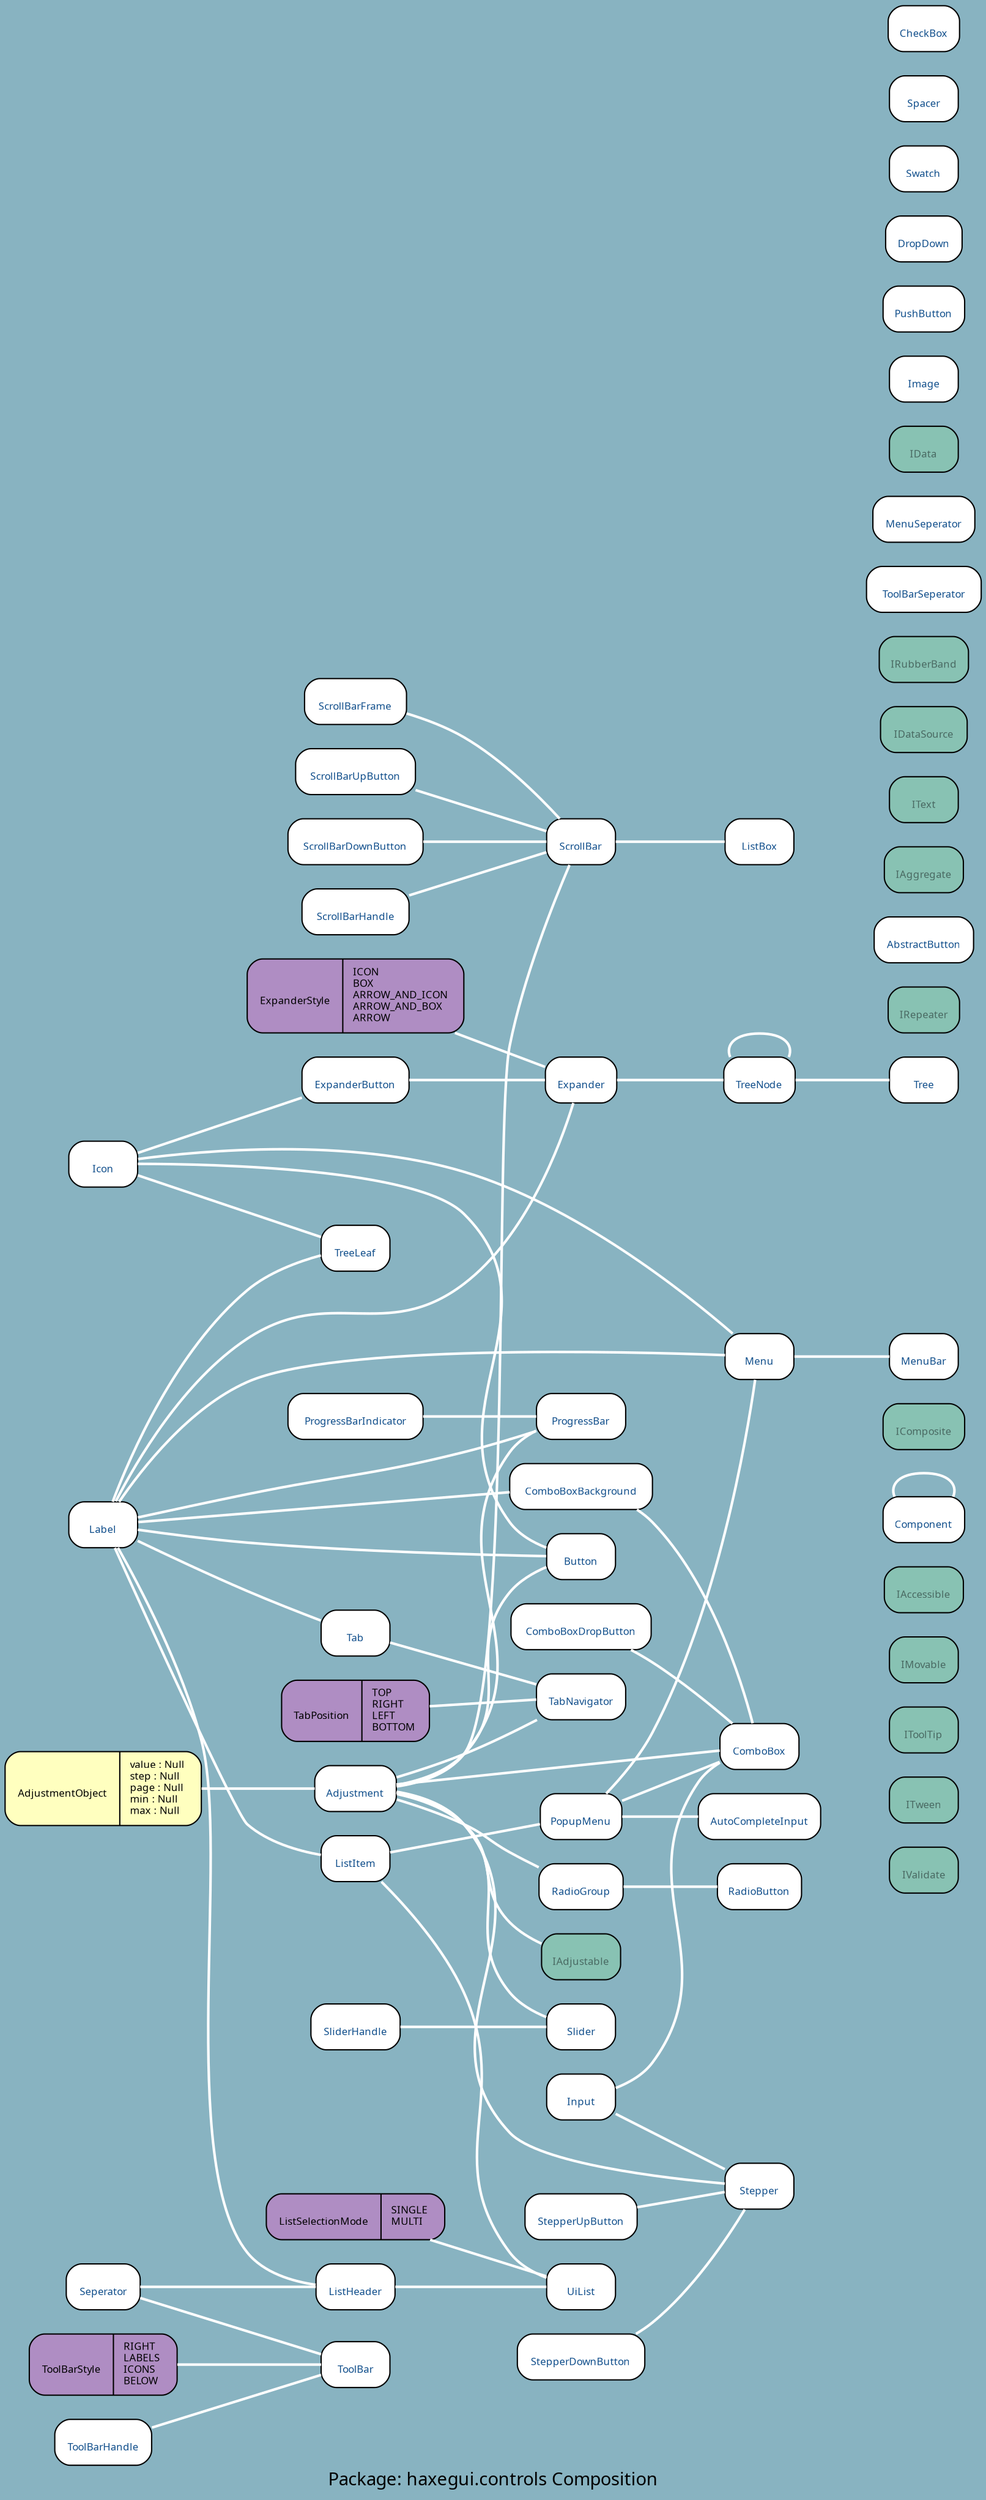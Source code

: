 digraph uml {
	graph [label="Package: haxegui.controls Composition", ratio=compress, rankdir=RL, smoothing=avg_dist, overlap=false, fontname="DejaVu Sans Condenesed", fontsize=14, bgcolor="#88B3C1", fontcolor=black];
	node [label="\N", fontname="DejaVu Sans Condenesed", fontsize=8, shape=record, color=black, fontcolor=black];
	edge [fontname="DejaVu Sans Condenesed", fontsize=8, color=black, fontcolor=black];
	graph [lp="383,12",
		bb="0,0,766,1921"];
	"haxegui.controls.IValidate" [label="{\nIValidate}", fontcolor="#496962", style="rounded,filled", fillcolor="#88c2b3", URL="../types/haxegui/controls/IValidate.html", tooltip="\nIValidate", pos="721,483", rects="694,465,748,501", width="0.75", height="0.50"];
	"haxegui.controls.ITween" [label="{\nITween}", fontcolor="#496962", style="rounded,filled", fillcolor="#88c2b3", URL="../types/haxegui/controls/ITween.html", tooltip="\nITween", pos="721,537", rects="694,519,748,555", width="0.75", height="0.50"];
	"haxegui.controls.IToolTip" [label="{\nIToolTip}", fontcolor="#496962", style="rounded,filled", fillcolor="#88c2b3", URL="../types/haxegui/controls/IToolTip.html", tooltip="\nIToolTip", pos="721,591", rects="694,573,748,609", width="0.75", height="0.50"];
	"haxegui.controls.IMovable" [label="{\nIMovable}", fontcolor="#496962", style="rounded,filled", fillcolor="#88c2b3", URL="../types/haxegui/controls/IMovable.html", tooltip="\nIMovable", pos="721,645", rects="694,627,748,663", width="0.75", height="0.50"];
	"haxegui.controls.IAccessible" [label="{\nIAccessible}", fontcolor="#496962", style="rounded,filled", fillcolor="#88c2b3", URL="../types/haxegui/controls/IAccessible.html", tooltip="\nIAccessible", pos="721,699", rects="690,681,753,717", width="0.86", height="0.50"];
	"haxegui.controls.Component" [label="{\nComponent}", fontcolor="#104E8B", style="rounded,filled", fillcolor=white, URL="../types/haxegui/controls/Component.html", tooltip="\nComponent", pos="721,753", rects="689,735,754,771", width="0.89", height="0.50"];
	"haxegui.controls.IComposite" [label="{\nIComposite}", fontcolor="#496962", style="rounded,filled", fillcolor="#88c2b3", URL="../types/haxegui/controls/IComposite.html", tooltip="\nIComposite", pos="721,825", rects="689,807,753,843", width="0.89", height="0.50"];
	"haxegui.controls.ProgressBarIndicator" [label="{\nProgressBarIndicator}", fontcolor="#104E8B", style="rounded,filled", fillcolor=white, URL="../types/haxegui/controls/ProgressBarIndicator.html", tooltip="\nProgressBarIndicator", pos="275,833", rects="222,815,329,851", width="1.47", height="0.50"];
	"haxegui.controls.IAdjustable" [label="{\nIAdjustable}", fontcolor="#496962", style="rounded,filled", fillcolor="#88c2b3", URL="../types/haxegui/controls/IAdjustable.html", tooltip="\nIAdjustable", pos="452,417", rects="421,399,484,435", width="0.86", height="0.50"];
	"haxegui.controls.Adjustment" [label="{\nAdjustment}", fontcolor="#104E8B", style="rounded,filled", fillcolor=white, URL="../types/haxegui/controls/Adjustment.html", tooltip="\nAdjustment", pos="275,545", rects="243,527,307,563", width="0.89", height="0.50"];
	"haxegui.controls.ProgressBar" [label="{\nProgressBar}", fontcolor="#104E8B", style="rounded,filled", fillcolor=white, URL="../types/haxegui/controls/ProgressBar.html", tooltip="\nProgressBar", pos="452,833", rects="417,815,487,851", width="0.97", height="0.50"];
	"haxegui.controls.Label" [label="{\nLabel}", fontcolor="#104E8B", style="rounded,filled", fillcolor=white, URL="../types/haxegui/controls/Label.html", tooltip="\nLabel", pos="77,749", rects="50,731,104,767", width="0.75", height="0.50"];
	"haxegui.controls.IRepeater" [label="{\nIRepeater}", fontcolor="#496962", style="rounded,filled", fillcolor="#88c2b3", URL="../types/haxegui/controls/IRepeater.html", tooltip="\nIRepeater", pos="721,1147", rects="693,1129,750,1165", width="0.78", height="0.50"];
	"haxegui.controls.AbstractButton" [label="{\nAbstractButton}", fontcolor="#104E8B", style="rounded,filled", fillcolor=white, URL="../types/haxegui/controls/AbstractButton.html", tooltip="\nAbstractButton", pos="721,1201", rects="682,1183,761,1219", width="1.08", height="0.50"];
	"haxegui.controls.IAggregate" [label="{\nIAggregate}", fontcolor="#496962", style="rounded,filled", fillcolor="#88c2b3", URL="../types/haxegui/controls/IAggregate.html", tooltip="\nIAggregate", pos="721,1255", rects="690,1237,752,1273", width="0.86", height="0.50"];
	"haxegui.controls.SliderHandle" [label="{\nSliderHandle}", fontcolor="#104E8B", style="rounded,filled", fillcolor=white, URL="../types/haxegui/controls/SliderHandle.html", tooltip="\nSliderHandle", pos="275,363", rects="240,345,310,381", width="0.97", height="0.50"];
	"haxegui.controls.Slider" [label="{\nSlider}", fontcolor="#104E8B", style="rounded,filled", fillcolor=white, URL="../types/haxegui/controls/Slider.html", tooltip="\nSlider", pos="452,363", rects="425,345,479,381", width="0.75", height="0.50"];
	"haxegui.controls.IText" [label="{\nIText}", fontcolor="#496962", style="rounded,filled", fillcolor="#88c2b3", URL="../types/haxegui/controls/IText.html", tooltip="\nIText", pos="721,1309", rects="694,1291,748,1327", width="0.75", height="0.50"];
	"haxegui.controls.IDataSource" [label="{\nIDataSource}", fontcolor="#496962", style="rounded,filled", fillcolor="#88c2b3", URL="../types/haxegui/controls/IDataSource.html", tooltip="\nIDataSource", pos="721,1363", rects="687,1345,755,1381", width="0.94", height="0.50"];
	"haxegui.controls.IRubberBand" [label="{\nIRubberBand}", fontcolor="#496962", style="rounded,filled", fillcolor="#88c2b3", URL="../types/haxegui/controls/IRubberBand.html", tooltip="\nIRubberBand", pos="721,1417", rects="686,1399,756,1435", width="0.97", height="0.50"];
	"haxegui.controls.ToolBarStyle" [label="{\nToolBarStyle|RIGHT\lLABELS\lICONS\lBELOW\l}", style="rounded,filled", fillcolor="#af8dc3", pos="77,103", rects="19,79,88,127 88,79,136,127", width="1.61", height="0.67"];
	"haxegui.controls.ToolBarHandle" [label="{\nToolBarHandle}", fontcolor="#104E8B", style="rounded,filled", fillcolor=white, URL="../types/haxegui/controls/ToolBarHandle.html", tooltip="\nToolBarHandle", pos="77,43", rects="39,25,116,61", width="1.06", height="0.50"];
	"haxegui.controls.ToolBar" [label="{\nToolBar}", fontcolor="#104E8B", style="rounded,filled", fillcolor=white, URL="../types/haxegui/controls/ToolBar.html", tooltip="\nToolBar", pos="275,103", rects="248,85,302,121", width="0.75", height="0.50"];
	"haxegui.controls.Seperator" [label="{\nSeperator}", fontcolor="#104E8B", style="rounded,filled", fillcolor=white, URL="../types/haxegui/controls/Seperator.html", tooltip="\nSeperator", pos="77,163", rects="48,145,107,181", width="0.81", height="0.50"];
	"haxegui.controls.Input" [label="{\nInput}", fontcolor="#104E8B", style="rounded,filled", fillcolor=white, URL="../types/haxegui/controls/Input.html", tooltip="\nInput", pos="452,309", rects="425,291,479,327", width="0.75", height="0.50"];
	"haxegui.controls.AutoCompleteInput" [label="{\nAutoCompleteInput}", fontcolor="#104E8B", style="rounded,filled", fillcolor=white, URL="../types/haxegui/controls/AutoCompleteInput.html", tooltip="\nAutoCompleteInput", pos="592,525", rects="544,507,640,543", width="1.33", height="0.50"];
	"haxegui.controls.PopupMenu" [label="{\nPopupMenu}", fontcolor="#104E8B", style="rounded,filled", fillcolor=white, URL="../types/haxegui/controls/PopupMenu.html", tooltip="\nPopupMenu", pos="452,525", rects="420,507,485,543", width="0.89", height="0.50"];
	"haxegui.controls.RadioGroup" [label="{\nRadioGroup}", fontcolor="#104E8B", style="rounded,filled", fillcolor=white, URL="../types/haxegui/controls/RadioGroup.html", tooltip="\nRadioGroup", pos="452,471", rects="419,453,485,489", width="0.92", height="0.50"];
	"haxegui.controls.Button" [label="{\nButton}", fontcolor="#104E8B", style="rounded,filled", fillcolor=white, URL="../types/haxegui/controls/Button.html", tooltip="\nButton", pos="452,725", rects="425,707,479,743", width="0.75", height="0.50"];
	"haxegui.controls.Icon" [label="{\nIcon}", fontcolor="#104E8B", style="rounded,filled", fillcolor=white, URL="../types/haxegui/controls/Icon.html", tooltip="\nIcon", pos="77,1028", rects="50,1010,104,1046", width="0.75", height="0.50"];
	"haxegui.controls.RadioButton" [label="{\nRadioButton}", fontcolor="#104E8B", style="rounded,filled", fillcolor=white, URL="../types/haxegui/controls/RadioButton.html", tooltip="\nRadioButton", pos="592,471", rects="559,453,626,489", width="0.92", height="0.50"];
	"haxegui.controls.AdjustmentObject" [label="{\nAdjustmentObject|value : Null\lstep : Null\lpage : Null\lmin : Null\lmax : Null\l}", style="rounded,filled", fillcolor="#ffffbf", pos="77,545", rects="0,516,91,574 91,516,154,574", width="2.14", height="0.81"];
	"haxegui.controls.ScrollBarUpButton" [label="{\nScrollBarUpButton}", fontcolor="#104E8B", style="rounded,filled", fillcolor=white, URL="../types/haxegui/controls/ScrollBarUpButton.html", tooltip="\nScrollBarUpButton", pos="275,1331", rects="228,1313,322,1349", width="1.31", height="0.50"];
	"haxegui.controls.ScrollBarDownButton" [label="{\nScrollBarDownButton}", fontcolor="#104E8B", style="rounded,filled", fillcolor=white, URL="../types/haxegui/controls/ScrollBarDownButton.html", tooltip="\nScrollBarDownButton", pos="275,1277", rects="222,1259,328,1295", width="1.47", height="0.50"];
	"haxegui.controls.ScrollBarHandle" [label="{\nScrollBarHandle}", fontcolor="#104E8B", style="rounded,filled", fillcolor=white, URL="../types/haxegui/controls/ScrollBarHandle.html", tooltip="\nScrollBarHandle", pos="275,1223", rects="233,1205,317,1241", width="1.17", height="0.50"];
	"haxegui.controls.ScrollBarFrame" [label="{\nScrollBarFrame}", fontcolor="#104E8B", style="rounded,filled", fillcolor=white, URL="../types/haxegui/controls/ScrollBarFrame.html", tooltip="\nScrollBarFrame", pos="275,1385", rects="235,1367,316,1403", width="1.11", height="0.50"];
	"haxegui.controls.ScrollBar" [label="{\nScrollBar}", fontcolor="#104E8B", style="rounded,filled", fillcolor=white, URL="../types/haxegui/controls/ScrollBar.html", tooltip="\nScrollBar", pos="452,1277", rects="425,1259,480,1295", width="0.75", height="0.50"];
	"haxegui.controls.ToolBarSeperator" [label="{\nToolBarSeperator}", fontcolor="#104E8B", style="rounded,filled", fillcolor=white, URL="../types/haxegui/controls/ToolBarSeperator.html", tooltip="\nToolBarSeperator", pos="721,1471", rects="676,1453,766,1489", width="1.25", height="0.50"];
	"haxegui.controls.MenuSeperator" [label="{\nMenuSeperator}", fontcolor="#104E8B", style="rounded,filled", fillcolor=white, URL="../types/haxegui/controls/MenuSeperator.html", tooltip="\nMenuSeperator", pos="721,1525", rects="681,1507,762,1543", width="1.11", height="0.50"];
	"haxegui.controls.Tab" [label="{\nTab}", fontcolor="#104E8B", style="rounded,filled", fillcolor=white, URL="../types/haxegui/controls/Tab.html", tooltip="\nTab", pos="275,665", rects="248,647,302,683", width="0.75", height="0.50"];
	"haxegui.controls.TabPosition" [label="{\nTabPosition|TOP\lRIGHT\lLEFT\lBOTTOM\l}", style="rounded,filled", fillcolor="#af8dc3", pos="275,605", rects="217,581,281,629 281,581,334,629", width="1.61", height="0.67"];
	"haxegui.controls.TabNavigator" [label="{\nTabNavigator}", fontcolor="#104E8B", style="rounded,filled", fillcolor=white, URL="../types/haxegui/controls/TabNavigator.html", tooltip="\nTabNavigator", pos="452,617", rects="417,599,488,635", width="0.97", height="0.50"];
	"haxegui.controls.ExpanderStyle" [label="{\nExpanderStyle|ICON\lBOX\lARROW_AND_ICON\lARROW_AND_BOX\lARROW\l}", style="rounded,filled", fillcolor="#af8dc3", pos="275,1158", rects="190,1129,267,1187 267,1129,360,1187", width="2.36", height="0.81"];
	"haxegui.controls.ExpanderButton" [label="{\nExpanderButton}", fontcolor="#104E8B", style="rounded,filled", fillcolor=white, URL="../types/haxegui/controls/ExpanderButton.html", tooltip="\nExpanderButton", pos="275,1093", rects="233,1075,317,1111", width="1.17", height="0.50"];
	"haxegui.controls.Expander" [label="{\nExpander}", fontcolor="#104E8B", style="rounded,filled", fillcolor=white, URL="../types/haxegui/controls/Expander.html", tooltip="\nExpander", pos="452,1093", rects="424,1075,480,1111", width="0.78", height="0.50"];
	"haxegui.controls.ListSelectionMode" [label="{\nListSelectionMode|SINGLE\lMULTI\l}", style="rounded,filled", fillcolor="#af8dc3", pos="275,217", rects="205,199,298,235 298,199,345,235", width="1.94", height="0.50"];
	"haxegui.controls.ListHeader" [label="{\nListHeader}", fontcolor="#104E8B", style="rounded,filled", fillcolor=white, URL="../types/haxegui/controls/ListHeader.html", tooltip="\nListHeader", pos="275,163", rects="244,145,306,181", width="0.86", height="0.50"];
	"haxegui.controls.IData" [label="{\nIData}", fontcolor="#496962", style="rounded,filled", fillcolor="#88c2b3", URL="../types/haxegui/controls/IData.html", tooltip="\nIData", pos="721,1579", rects="694,1561,748,1597", width="0.75", height="0.50"];
	"haxegui.controls.ListItem" [label="{\nListItem}", fontcolor="#104E8B", style="rounded,filled", fillcolor=white, URL="../types/haxegui/controls/ListItem.html", tooltip="\nListItem", pos="275,491", rects="248,473,302,509", width="0.75", height="0.50"];
	"haxegui.controls.UiList" [label="{\nUiList}", fontcolor="#104E8B", style="rounded,filled", fillcolor=white, URL="../types/haxegui/controls/UiList.html", tooltip="\nUiList", pos="452,163", rects="425,145,479,181", width="0.75", height="0.50"];
	"haxegui.controls.ListBox" [label="{\nListBox}", fontcolor="#104E8B", style="rounded,filled", fillcolor=white, URL="../types/haxegui/controls/ListBox.html", tooltip="\nListBox", pos="592,1277", rects="565,1259,619,1295", width="0.75", height="0.50"];
	"haxegui.controls.Image" [label="{\nImage}", fontcolor="#104E8B", style="rounded,filled", fillcolor=white, URL="../types/haxegui/controls/Image.html", tooltip="\nImage", pos="721,1633", rects="694,1615,748,1651", width="0.75", height="0.50"];
	"haxegui.controls.PushButton" [label="{\nPushButton}", fontcolor="#104E8B", style="rounded,filled", fillcolor=white, URL="../types/haxegui/controls/PushButton.html", tooltip="\nPushButton", pos="721,1687", rects="689,1669,754,1705", width="0.89", height="0.50"];
	"haxegui.controls.ComboBoxDropButton" [label="{\nComboBoxDropButton}", fontcolor="#104E8B", style="rounded,filled", fillcolor=white, URL="../types/haxegui/controls/ComboBoxDropButton.html", tooltip="\nComboBoxDropButton", pos="452,671", rects="397,653,507,689", width="1.53", height="0.50"];
	"haxegui.controls.ComboBoxBackground" [label="{\nComboBoxBackground}", fontcolor="#104E8B", style="rounded,filled", fillcolor=white, URL="../types/haxegui/controls/ComboBoxBackground.html", tooltip="\nComboBoxBackground", pos="452,779", rects="396,761,508,797", width="1.56", height="0.50"];
	"haxegui.controls.ComboBox" [label="{\nComboBox}", fontcolor="#104E8B", style="rounded,filled", fillcolor=white, URL="../types/haxegui/controls/ComboBox.html", tooltip="\nComboBox", pos="592,579", rects="561,561,623,597", width="0.86", height="0.50"];
	"haxegui.controls.DropDown" [label="{\nDropDown}", fontcolor="#104E8B", style="rounded,filled", fillcolor=white, URL="../types/haxegui/controls/DropDown.html", tooltip="\nDropDown", pos="721,1741", rects="691,1723,751,1759", width="0.83", height="0.50"];
	"haxegui.controls.StepperUpButton" [label="{\nStepperUpButton}", fontcolor="#104E8B", style="rounded,filled", fillcolor=white, URL="../types/haxegui/controls/StepperUpButton.html", tooltip="\nStepperUpButton", pos="452,217", rects="408,199,497,235", width="1.22", height="0.50"];
	"haxegui.controls.StepperDownButton" [label="{\nStepperDownButton}", fontcolor="#104E8B", style="rounded,filled", fillcolor=white, URL="../types/haxegui/controls/StepperDownButton.html", tooltip="\nStepperDownButton", pos="452,109", rects="402,91,503,127", width="1.39", height="0.50"];
	"haxegui.controls.Stepper" [label="{\nStepper}", fontcolor="#104E8B", style="rounded,filled", fillcolor=white, URL="../types/haxegui/controls/Stepper.html", tooltip="\nStepper", pos="592,240", rects="565,222,619,258", width="0.75", height="0.50"];
	"haxegui.controls.Swatch" [label="{\nSwatch}", fontcolor="#104E8B", style="rounded,filled", fillcolor=white, URL="../types/haxegui/controls/Swatch.html", tooltip="\nSwatch", pos="721,1795", rects="694,1777,748,1813", width="0.75", height="0.50"];
	"haxegui.controls.TreeLeaf" [label="{\nTreeLeaf}", fontcolor="#104E8B", style="rounded,filled", fillcolor=white, URL="../types/haxegui/controls/TreeLeaf.html", tooltip="\nTreeLeaf", pos="275,963", rects="248,945,302,981", width="0.75", height="0.50"];
	"haxegui.controls.TreeNode" [label="{\nTreeNode}", fontcolor="#104E8B", style="rounded,filled", fillcolor=white, URL="../types/haxegui/controls/TreeNode.html", tooltip="\nTreeNode", pos="592,1093", rects="564,1075,620,1111", width="0.78", height="0.50"];
	"haxegui.controls.Tree" [label="{\nTree}", fontcolor="#104E8B", style="rounded,filled", fillcolor=white, URL="../types/haxegui/controls/Tree.html", tooltip="\nTree", pos="721,1093", rects="694,1075,748,1111", width="0.75", height="0.50"];
	"haxegui.controls.Spacer" [label="{\nSpacer}", fontcolor="#104E8B", style="rounded,filled", fillcolor=white, URL="../types/haxegui/controls/Spacer.html", tooltip="\nSpacer", pos="721,1849", rects="694,1831,748,1867", width="0.75", height="0.50"];
	"haxegui.controls.Menu" [label="{\nMenu}", fontcolor="#104E8B", style="rounded,filled", fillcolor=white, URL="../types/haxegui/controls/Menu.html", tooltip="\nMenu", pos="592,879", rects="565,861,619,897", width="0.75", height="0.50"];
	"haxegui.controls.MenuBar" [label="{\nMenuBar}", fontcolor="#104E8B", style="rounded,filled", fillcolor=white, URL="../types/haxegui/controls/MenuBar.html", tooltip="\nMenuBar", pos="721,879", rects="694,861,748,897", width="0.75", height="0.50"];
	"haxegui.controls.CheckBox" [label="{\nCheckBox}", fontcolor="#104E8B", style="rounded,filled", fillcolor=white, URL="../types/haxegui/controls/CheckBox.html", tooltip="\nCheckBox", pos="721,1903", rects="693,1885,750,1921", width="0.78", height="0.50"];
	"haxegui.controls.Component" -> "haxegui.controls.Component" [color=white, style=bold, arrowhead=none, arrowtail=diamond, arrowsize=1, pos="s,744,771 742,783 738,787 731,789 721,789 702,789 694,781 698,771"];
	"haxegui.controls.IAdjustable" -> "haxegui.controls.Adjustment" [color=white, style=bold, arrowhead=none, arrowtail=diamond, arrowsize=1, pos="s,421,428 410,433 405,436 400,440 396,444 370,470 387,495 360,518 345,531 324,538 307,541"];
	"haxegui.controls.ProgressBar" -> "haxegui.controls.ProgressBarIndicator" [color=white, style=bold, arrowhead=none, arrowtail=diamond, arrowsize=1, pos="s,417,833 405,833 382,833 354,833 329,833"];
	"haxegui.controls.ProgressBar" -> "haxegui.controls.Label" [color=white, style=bold, arrowhead=none, arrowtail=diamond, arrowsize=1, pos="s,417,822 405,819 391,814 375,810 360,806 285,787 265,788 190,773 160,767 127,760 104,755"];
	"haxegui.controls.ProgressBar" -> "haxegui.controls.Adjustment" [color=white, style=bold, arrowhead=none, arrowtail=diamond, arrowsize=1, pos="s,417,822 406,816 402,813 399,810 396,806 333,722 428,652 360,572 347,557 325,550 307,547"];
	"haxegui.controls.Slider" -> "haxegui.controls.SliderHandle" [color=white, style=bold, arrowhead=none, arrowtail=diamond, arrowsize=1, pos="s,425,363 413,363 382,363 340,363 310,363"];
	"haxegui.controls.Slider" -> "haxegui.controls.Adjustment" [color=white, style=bold, arrowhead=none, arrowtail=diamond, arrowsize=1, pos="s,425,371 414,376 407,379 401,384 396,390 358,436 401,476 360,518 346,532 325,539 307,542"];
	"haxegui.controls.ToolBar" -> "haxegui.controls.ToolBarHandle" [color=white, style=bold, arrowhead=none, arrowtail=diamond, arrowsize=1, pos="s,248,95 236,91 202,80 151,65 116,55"];
	"haxegui.controls.ToolBar" -> "haxegui.controls.Seperator" [color=white, style=bold, arrowhead=none, arrowtail=diamond, arrowsize=1, pos="s,248,111 236,115 198,127 141,143 107,154"];
	"haxegui.controls.ToolBar" -> "haxegui.controls.ToolBarStyle" [color=white, style=bold, arrowhead=none, arrowtail=diamond, arrowsize=1, pos="s,248,103 236,103 208,103 169,103 136,103"];
	"haxegui.controls.AutoCompleteInput" -> "haxegui.controls.PopupMenu" [color=white, style=bold, arrowhead=none, arrowtail=diamond, arrowsize=1, pos="s,544,525 532,525 516,525 499,525 485,525"];
	"haxegui.controls.RadioGroup" -> "haxegui.controls.Adjustment" [color=white, style=bold, arrowhead=none, arrowtail=diamond, arrowsize=1, pos="s,419,487 408,492 404,494 400,496 396,498 379,507 376,511 360,518 343,525 323,532 307,536"];
	"haxegui.controls.Button" -> "haxegui.controls.Label" [color=white, style=bold, arrowhead=none, arrowtail=diamond, arrowsize=1, pos="s,425,725 413,725 361,726 268,729 190,735 160,738 127,742 104,745"];
	"haxegui.controls.Button" -> "haxegui.controls.Icon" [color=white, style=bold, arrowhead=none, arrowtail=diamond, arrowsize=1, pos="s,425,732 414,737 407,741 401,746 396,752 332,838 436,914 360,990 324,1025 168,1028 104,1028"];
	"haxegui.controls.Button" -> "haxegui.controls.Adjustment" [color=white, style=bold, arrowhead=none, arrowtail=diamond, arrowsize=1, pos="s,425,718 414,713 407,709 401,704 396,698 358,654 400,614 360,572 346,558 325,551 307,548"];
	"haxegui.controls.RadioButton" -> "haxegui.controls.RadioGroup" [color=white, style=bold, arrowhead=none, arrowtail=diamond, arrowsize=1, pos="s,559,471 547,471 527,471 503,471 485,471"];
	"haxegui.controls.Adjustment" -> "haxegui.controls.AdjustmentObject" [color=white, style=bold, arrowhead=none, arrowtail=diamond, arrowsize=1, pos="s,243,545 231,545 208,545 180,545 154,545"];
	"haxegui.controls.ScrollBar" -> "haxegui.controls.ScrollBarFrame" [color=white, style=bold, arrowhead=none, arrowtail=diamond, arrowsize=1, pos="s,436,1295 427,1304 410,1321 386,1344 360,1358 346,1365 331,1371 316,1375"];
	"haxegui.controls.ScrollBar" -> "haxegui.controls.ScrollBarHandle" [color=white, style=bold, arrowhead=none, arrowtail=diamond, arrowsize=1, pos="s,425,1269 413,1265 385,1257 346,1245 317,1236"];
	"haxegui.controls.ScrollBar" -> "haxegui.controls.ScrollBarUpButton" [color=white, style=bold, arrowhead=none, arrowtail=diamond, arrowsize=1, pos="s,425,1285 413,1288 387,1296 351,1307 322,1316"];
	"haxegui.controls.ScrollBar" -> "haxegui.controls.ScrollBarDownButton" [color=white, style=bold, arrowhead=none, arrowtail=diamond, arrowsize=1, pos="s,425,1277 413,1277 388,1277 355,1277 328,1277"];
	"haxegui.controls.ScrollBar" -> "haxegui.controls.Adjustment" [color=white, style=bold, arrowhead=none, arrowtail=diamond, arrowsize=1, pos="s,444,1259 439,1248 426,1216 406,1165 396,1120 383,1060 397,621 360,572 347,556 326,550 307,547"];
	"haxegui.controls.Tab" -> "haxegui.controls.Label" [color=white, style=bold, arrowhead=none, arrowtail=diamond, arrowsize=1, pos="s,248,675 237,679 222,684 205,691 190,697 160,710 127,725 104,736"];
	"haxegui.controls.TabNavigator" -> "haxegui.controls.TabPosition" [color=white, style=bold, arrowhead=none, arrowtail=diamond, arrowsize=1, pos="s,417,615 405,614 383,612 358,611 334,609"];
	"haxegui.controls.TabNavigator" -> "haxegui.controls.Tab" [color=white, style=bold, arrowhead=none, arrowtail=diamond, arrowsize=1, pos="s,417,627 405,630 372,639 330,651 302,658"];
	"haxegui.controls.TabNavigator" -> "haxegui.controls.Adjustment" [color=white, style=bold, arrowhead=none, arrowtail=diamond, arrowsize=1, pos="s,418,599 407,593 393,586 376,578 360,572 343,565 323,559 307,554"];
	"haxegui.controls.ExpanderButton" -> "haxegui.controls.Icon" [color=white, style=bold, arrowhead=none, arrowtail=diamond, arrowsize=1, pos="s,233,1079 222,1075 184,1063 134,1047 104,1037"];
	"haxegui.controls.Expander" -> "haxegui.controls.ExpanderStyle" [color=white, style=bold, arrowhead=none, arrowtail=diamond, arrowsize=1, pos="s,424,1103 413,1107 395,1114 374,1122 354,1129"];
	"haxegui.controls.Expander" -> "haxegui.controls.ExpanderButton" [color=white, style=bold, arrowhead=none, arrowtail=diamond, arrowsize=1, pos="s,424,1093 412,1093 383,1093 346,1093 317,1093"];
	"haxegui.controls.Expander" -> "haxegui.controls.Label" [color=white, style=bold, arrowhead=none, arrowtail=diamond, arrowsize=1, pos="s,447,1075 443,1063 430,1028 403,968 360,936 297,889 255,935 190,893 139,860 102,798 86,767"];
	"haxegui.controls.ListHeader" -> "haxegui.controls.Label" [color=white, style=bold, arrowhead=none, arrowtail=diamond, arrowsize=1, pos="s,244,165 232,167 216,171 200,177 190,190 135,259 176,499 154,583 138,640 105,701 88,731"];
	"haxegui.controls.ListHeader" -> "haxegui.controls.Seperator" [color=white, style=bold, arrowhead=none, arrowtail=diamond, arrowsize=1, pos="s,244,163 232,163 194,163 140,163 107,163"];
	"haxegui.controls.ListItem" -> "haxegui.controls.Label" [color=white, style=bold, arrowhead=none, arrowtail=diamond, arrowsize=1, pos="s,248,494 236,497 220,501 203,508 190,518 181,526 110,678 85,731"];
	"haxegui.controls.UiList" -> "haxegui.controls.ListHeader" [color=white, style=bold, arrowhead=none, arrowtail=diamond, arrowsize=1, pos="s,425,163 413,163 381,163 336,163 306,163"];
	"haxegui.controls.UiList" -> "haxegui.controls.ListItem" [color=white, style=bold, arrowhead=none, arrowtail=diamond, arrowsize=1, pos="s,425,171 414,176 407,179 401,184 396,190 341,262 398,309 360,390 344,424 315,454 296,473"];
	"haxegui.controls.UiList" -> "haxegui.controls.ListSelectionMode" [color=white, style=bold, arrowhead=none, arrowtail=diamond, arrowsize=1, pos="s,425,171 413,174 390,181 359,191 333,199"];
	"haxegui.controls.ListBox" -> "haxegui.controls.ScrollBar" [color=white, style=bold, arrowhead=none, arrowtail=diamond, arrowsize=1, pos="s,565,1277 553,1277 530,1277 501,1277 480,1277"];
	"haxegui.controls.ComboBoxBackground" -> "haxegui.controls.Label" [color=white, style=bold, arrowhead=none, arrowtail=diamond, arrowsize=1, pos="s,396,775 384,774 300,767 162,756 104,751"];
	"haxegui.controls.ComboBox" -> "haxegui.controls.Adjustment" [color=white, style=bold, arrowhead=none, arrowtail=diamond, arrowsize=1, pos="s,561,576 549,575 485,567 364,555 307,548"];
	"haxegui.controls.ComboBox" -> "haxegui.controls.ComboBoxBackground" [color=white, style=bold, arrowhead=none, arrowtail=diamond, arrowsize=1, pos="s,587,597 584,609 573,646 548,712 508,752 505,755 501,758 497,761"];
	"haxegui.controls.ComboBox" -> "haxegui.controls.ComboBoxDropButton" [color=white, style=bold, arrowhead=none, arrowtail=diamond, arrowsize=1, pos="s,571,597 562,605 546,618 527,633 508,644 503,647 498,650 492,653"];
	"haxegui.controls.ComboBox" -> "haxegui.controls.Input" [color=white, style=bold, arrowhead=none, arrowtail=diamond, arrowsize=1, pos="s,561,567 551,560 548,558 546,555 544,552 488,473 566,414 508,336 501,327 490,320 479,316"];
	"haxegui.controls.ComboBox" -> "haxegui.controls.PopupMenu" [color=white, style=bold, arrowhead=none, arrowtail=diamond, arrowsize=1, pos="s,561,567 550,563 529,555 504,546 485,538"];
	"haxegui.controls.Stepper" -> "haxegui.controls.Adjustment" [color=white, style=bold, arrowhead=none, arrowtail=diamond, arrowsize=1, pos="s,565,242 553,243 502,248 416,260 396,282 323,360 428,438 360,518 347,534 325,540 307,543"];
	"haxegui.controls.Stepper" -> "haxegui.controls.StepperUpButton" [color=white, style=bold, arrowhead=none, arrowtail=diamond, arrowsize=1, pos="s,565,236 553,234 536,231 516,227 497,225"];
	"haxegui.controls.Stepper" -> "haxegui.controls.StepperDownButton" [color=white, style=bold, arrowhead=none, arrowtail=diamond, arrowsize=1, pos="s,581,222 574,212 559,189 535,158 508,136 504,133 499,130 494,127"];
	"haxegui.controls.Stepper" -> "haxegui.controls.Input" [color=white, style=bold, arrowhead=none, arrowtail=diamond, arrowsize=1, pos="s,565,253 554,259 530,271 501,286 479,296"];
	"haxegui.controls.TreeLeaf" -> "haxegui.controls.Icon" [color=white, style=bold, arrowhead=none, arrowtail=diamond, arrowsize=1, pos="s,248,972 237,976 198,989 138,1008 104,1019"];
	"haxegui.controls.TreeLeaf" -> "haxegui.controls.Label" [color=white, style=bold, arrowhead=none, arrowtail=diamond, arrowsize=1, pos="s,248,957 236,954 221,949 203,941 190,931 134,885 98,803 84,767"];
	"haxegui.controls.TreeNode" -> "haxegui.controls.TreeNode" [color=white, style=bold, arrowhead=none, arrowtail=diamond, arrowsize=1, pos="s,615,1111 613,1123 609,1127 602,1129 592,1129 573,1129 565,1121 569,1111"];
	"haxegui.controls.TreeNode" -> "haxegui.controls.Expander" [color=white, style=bold, arrowhead=none, arrowtail=diamond, arrowsize=1, pos="s,564,1093 552,1093 529,1093 501,1093 480,1093"];
	"haxegui.controls.Tree" -> "haxegui.controls.TreeNode" [color=white, style=bold, arrowhead=none, arrowtail=diamond, arrowsize=1, pos="s,694,1093 682,1093 662,1093 638,1093 620,1093"];
	"haxegui.controls.Menu" -> "haxegui.controls.Label" [color=white, style=bold, arrowhead=none, arrowtail=diamond, arrowsize=1, pos="s,565,880 553,880 464,883 254,888 190,860 144,840 107,793 89,767"];
	"haxegui.controls.Menu" -> "haxegui.controls.Icon" [color=white, style=bold, arrowhead=none, arrowtail=diamond, arrowsize=1, pos="s,571,897 562,905 519,939 440,997 360,1021 269,1047 155,1038 104,1032"];
	"haxegui.controls.Menu" -> "haxegui.controls.PopupMenu" [color=white, style=bold, arrowhead=none, arrowtail=diamond, arrowsize=1, pos="s,589,861 587,849 578,795 555,678 508,590 498,573 483,555 471,543"];
	"haxegui.controls.MenuBar" -> "haxegui.controls.Menu" [color=white, style=bold, arrowhead=none, arrowtail=diamond, arrowsize=1, pos="s,694,879 682,879 662,879 637,879 619,879"];
	"haxegui.controls.PopupMenu" -> "haxegui.controls.ListItem" [color=white, style=bold, arrowhead=none, arrowtail=diamond, arrowsize=1, pos="s,420,519 408,517 374,510 330,501 302,496"];
}
